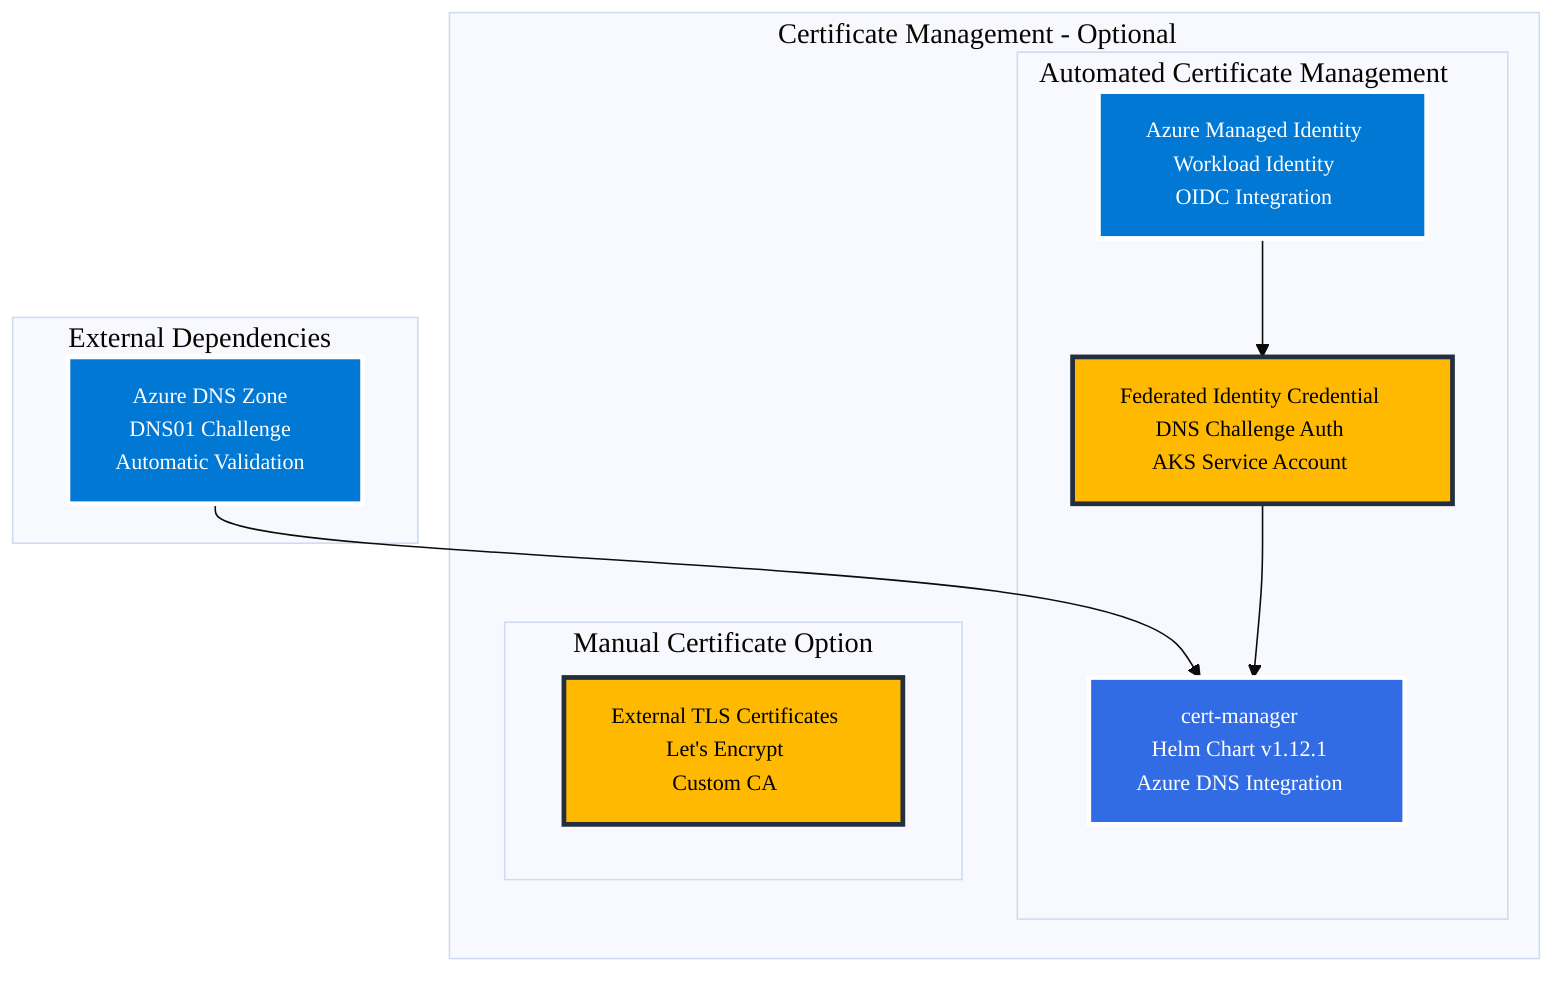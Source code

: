 %%{init: {'theme':'base', 'themeVariables': {'fontSize': '18px', 'fontFamily': 'Arial, sans-serif'}}}%%
graph TD
    classDef security fill:#FFB900,stroke:#232F3E,stroke-width:3px,color:#000000,font-size:14px
    classDef azure fill:#0078D4,stroke:#FFFFFF,stroke-width:3px,color:#FFFFFF,font-size:14px
    classDef k8s fill:#326CE5,stroke:#FFFFFF,stroke-width:3px,color:#FFFFFF,font-size:14px
    
    subgraph CERT["Certificate Management - Optional"]
        subgraph AUTO["Automated Certificate Management"]
            CERT_MANAGER[cert-manager<br/>Helm Chart v1.12.1<br/>Azure DNS Integration]:::k8s
            
            MANAGED_ID[Azure Managed Identity<br/>Workload Identity<br/>OIDC Integration]:::azure
            
            FED_CRED[Federated Identity Credential<br/>DNS Challenge Auth<br/>AKS Service Account]:::security
        end
        
        subgraph MANUAL["Manual Certificate Option"]
            TLS_MANUAL[External TLS Certificates<br/>Let's Encrypt<br/>Custom CA]:::security
        end
    end
    
    subgraph EXT["External Dependencies"]
        DNS_ZONE[Azure DNS Zone<br/>DNS01 Challenge<br/>Automatic Validation]:::azure
    end
    
    DNS_ZONE --> CERT_MANAGER
    MANAGED_ID --> FED_CRED
    FED_CRED --> CERT_MANAGER